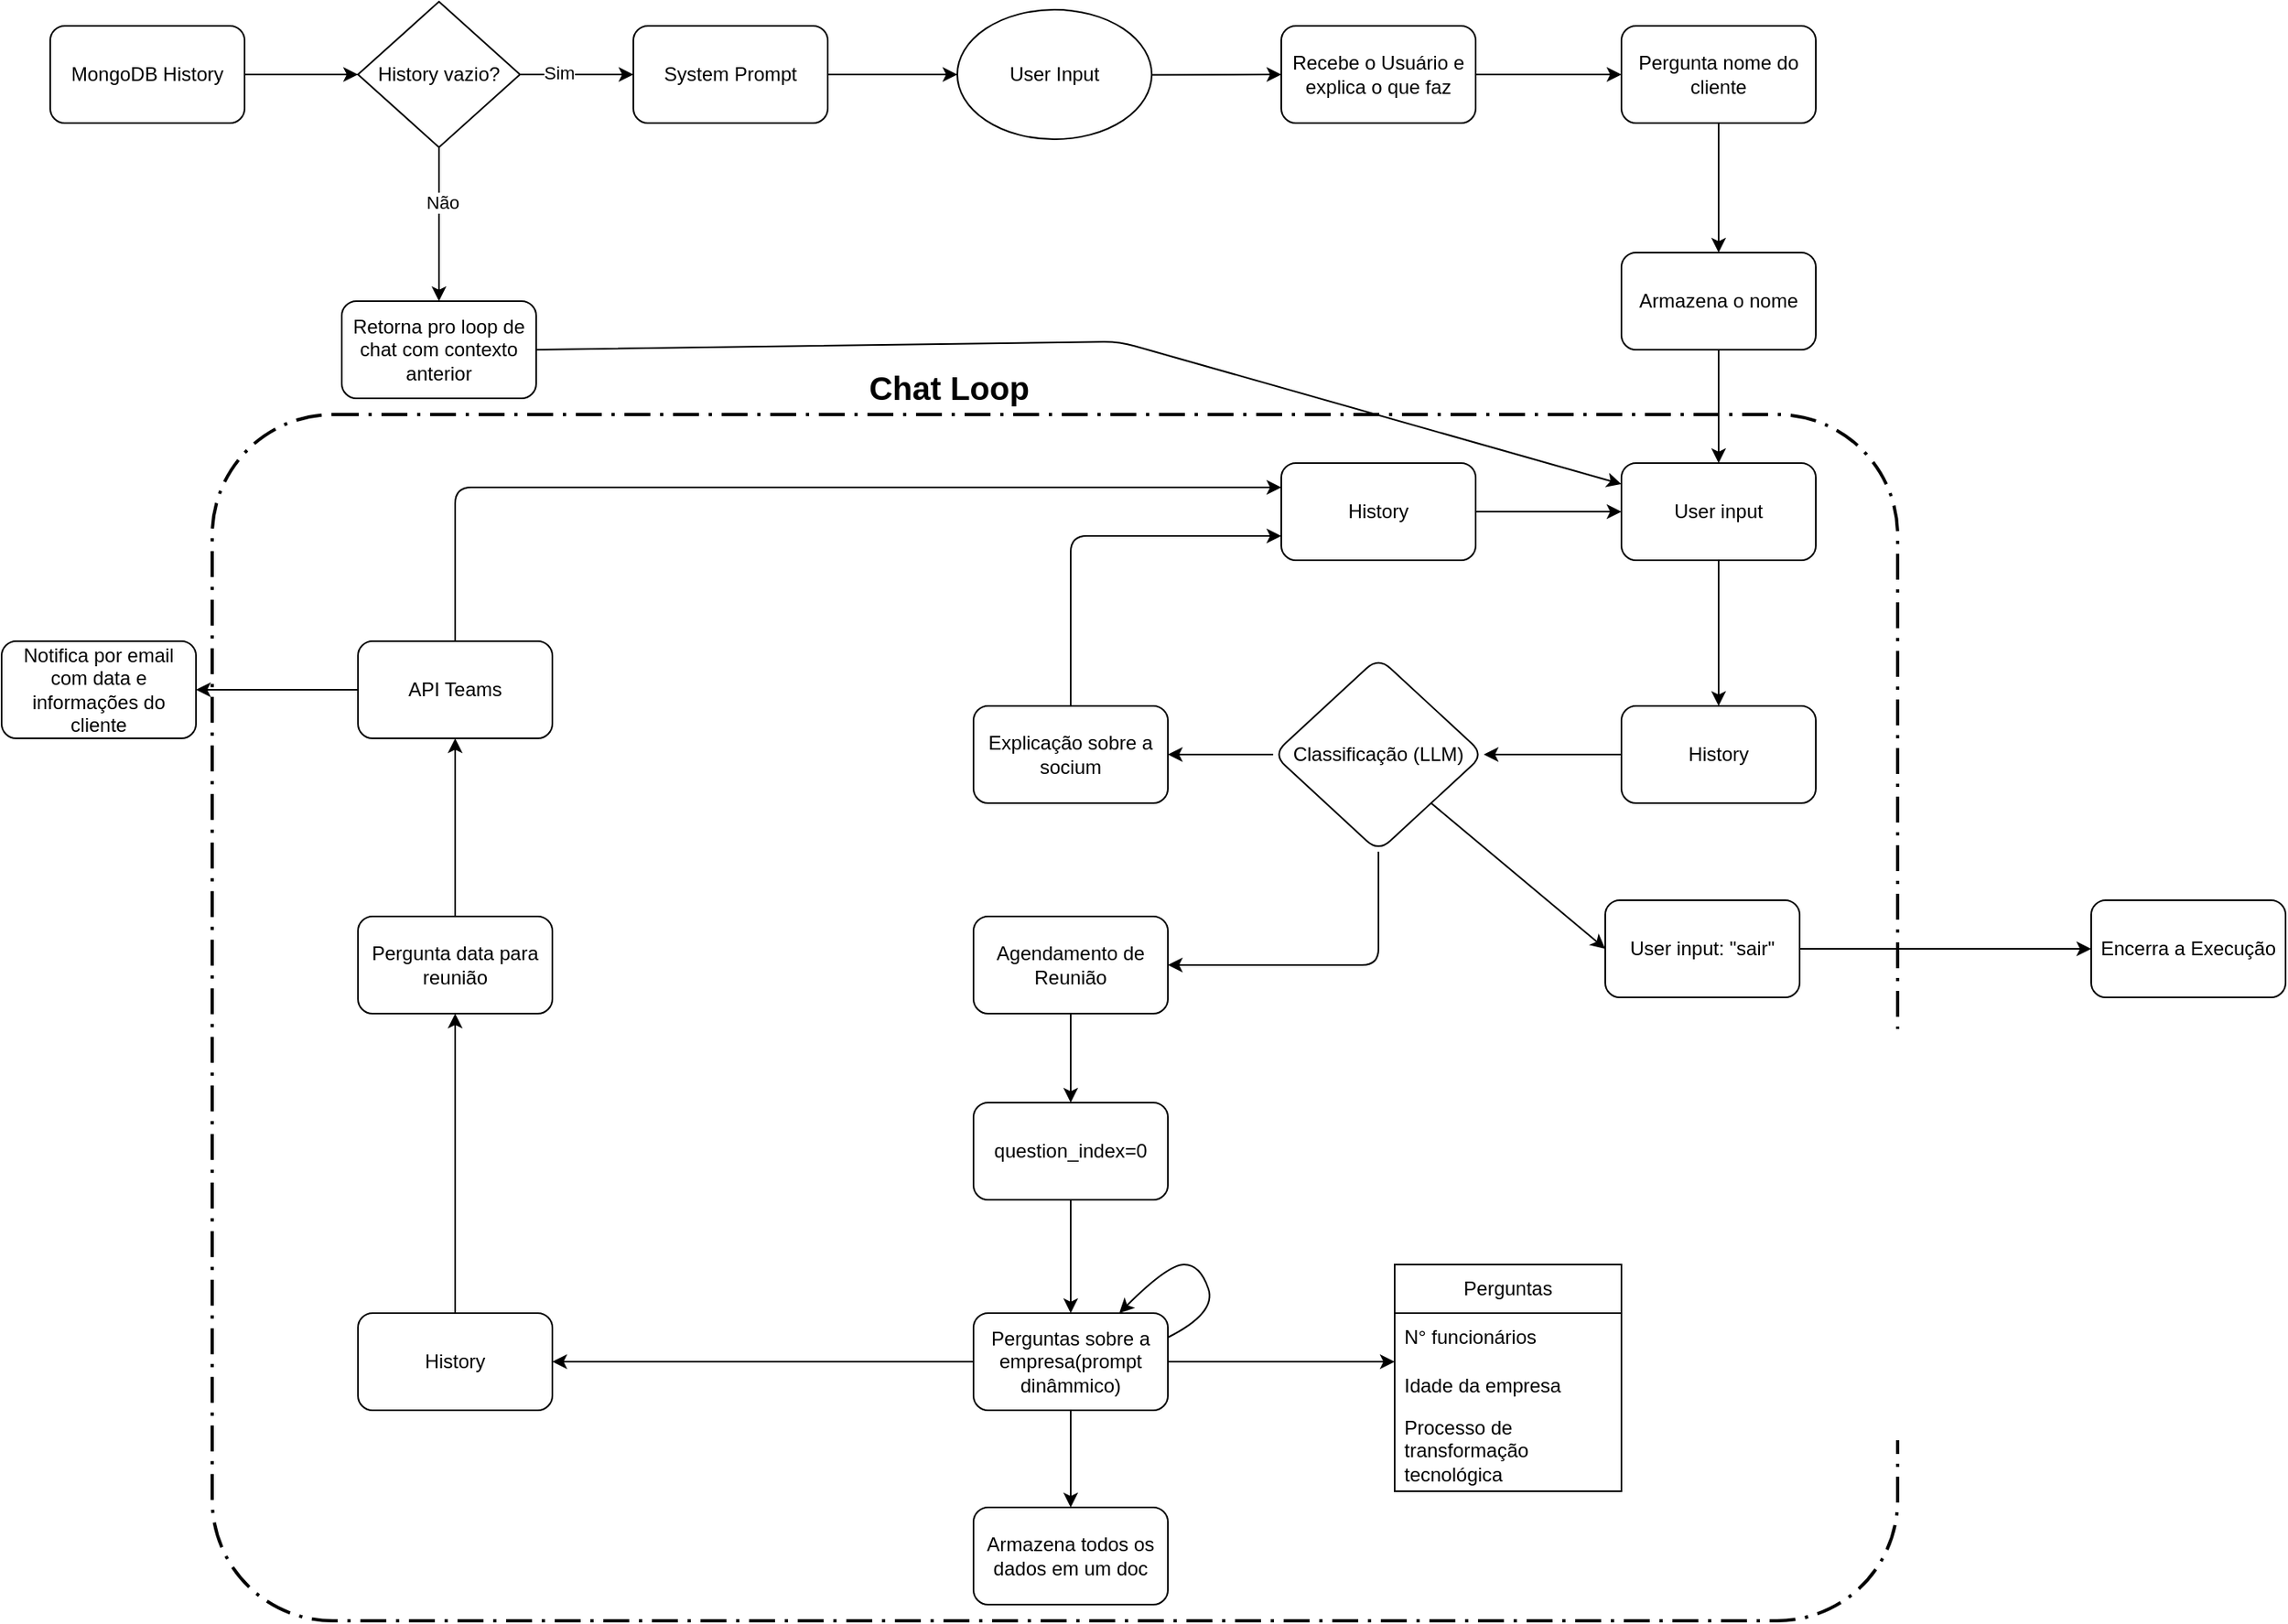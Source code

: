 <mxfile>
    <diagram id="QcJow2Y73pdRIlmZuyxi" name="Página-1">
        <mxGraphModel dx="939" dy="536" grid="1" gridSize="10" guides="1" tooltips="1" connect="1" arrows="1" fold="1" page="1" pageScale="1" pageWidth="827" pageHeight="1169" math="0" shadow="0">
            <root>
                <mxCell id="0"/>
                <mxCell id="1" parent="0"/>
                <mxCell id="9" value="" style="edgeStyle=none;html=1;" parent="1" source="3" target="7" edge="1">
                    <mxGeometry relative="1" as="geometry"/>
                </mxCell>
                <mxCell id="3" value="MongoDB History" style="rounded=1;whiteSpace=wrap;html=1;" parent="1" vertex="1">
                    <mxGeometry x="90" y="145" width="120" height="60" as="geometry"/>
                </mxCell>
                <mxCell id="19" value="" style="edgeStyle=none;html=1;" parent="1" source="5" target="18" edge="1">
                    <mxGeometry relative="1" as="geometry"/>
                </mxCell>
                <mxCell id="5" value="System Prompt" style="rounded=1;whiteSpace=wrap;html=1;" parent="1" vertex="1">
                    <mxGeometry x="450" y="145" width="120" height="60" as="geometry"/>
                </mxCell>
                <mxCell id="10" value="" style="edgeStyle=none;html=1;" parent="1" source="7" target="5" edge="1">
                    <mxGeometry relative="1" as="geometry"/>
                </mxCell>
                <mxCell id="16" value="Sim" style="edgeLabel;html=1;align=center;verticalAlign=middle;resizable=0;points=[];" parent="10" vertex="1" connectable="0">
                    <mxGeometry x="-0.314" y="1" relative="1" as="geometry">
                        <mxPoint as="offset"/>
                    </mxGeometry>
                </mxCell>
                <mxCell id="13" value="" style="edgeStyle=none;html=1;" parent="1" source="7" target="12" edge="1">
                    <mxGeometry relative="1" as="geometry"/>
                </mxCell>
                <mxCell id="15" value="Não" style="edgeLabel;html=1;align=center;verticalAlign=middle;resizable=0;points=[];" parent="13" vertex="1" connectable="0">
                    <mxGeometry x="-0.288" y="2" relative="1" as="geometry">
                        <mxPoint as="offset"/>
                    </mxGeometry>
                </mxCell>
                <mxCell id="7" value="History vazio?" style="rhombus;whiteSpace=wrap;html=1;" parent="1" vertex="1">
                    <mxGeometry x="280" y="130" width="100" height="90" as="geometry"/>
                </mxCell>
                <mxCell id="98" style="edgeStyle=none;html=1;exitX=1;exitY=0.5;exitDx=0;exitDy=0;" edge="1" parent="1" source="12" target="47">
                    <mxGeometry relative="1" as="geometry">
                        <Array as="points">
                            <mxPoint x="750" y="340"/>
                        </Array>
                    </mxGeometry>
                </mxCell>
                <mxCell id="12" value="Retorna pro loop de chat com contexto anterior" style="rounded=1;whiteSpace=wrap;html=1;" parent="1" vertex="1">
                    <mxGeometry x="270" y="315" width="120" height="60" as="geometry"/>
                </mxCell>
                <mxCell id="23" value="" style="edgeStyle=none;html=1;" parent="1" source="18" target="22" edge="1">
                    <mxGeometry relative="1" as="geometry"/>
                </mxCell>
                <mxCell id="18" value="User Input" style="ellipse;whiteSpace=wrap;html=1;" parent="1" vertex="1">
                    <mxGeometry x="650" y="135" width="120" height="80" as="geometry"/>
                </mxCell>
                <mxCell id="25" value="" style="edgeStyle=none;html=1;" parent="1" source="22" target="24" edge="1">
                    <mxGeometry relative="1" as="geometry"/>
                </mxCell>
                <mxCell id="22" value="Recebe o Usuário e explica o que faz" style="rounded=1;whiteSpace=wrap;html=1;" parent="1" vertex="1">
                    <mxGeometry x="850" y="145" width="120" height="60" as="geometry"/>
                </mxCell>
                <mxCell id="37" value="" style="edgeStyle=none;html=1;" parent="1" source="24" target="36" edge="1">
                    <mxGeometry relative="1" as="geometry"/>
                </mxCell>
                <mxCell id="24" value="Pergunta nome do cliente" style="whiteSpace=wrap;html=1;rounded=1;" parent="1" vertex="1">
                    <mxGeometry x="1060" y="145" width="120" height="60" as="geometry"/>
                </mxCell>
                <mxCell id="48" value="" style="edgeStyle=none;html=1;" parent="1" source="36" target="47" edge="1">
                    <mxGeometry relative="1" as="geometry"/>
                </mxCell>
                <mxCell id="36" value="Armazena o nome" style="whiteSpace=wrap;html=1;rounded=1;" parent="1" vertex="1">
                    <mxGeometry x="1060" y="285" width="120" height="60" as="geometry"/>
                </mxCell>
                <mxCell id="40" value="" style="rounded=1;arcSize=10;dashed=1;fillColor=none;gradientColor=none;dashPattern=8 3 1 3;strokeWidth=2;" parent="1" vertex="1">
                    <mxGeometry x="190" y="385" width="1040.5" height="745" as="geometry"/>
                </mxCell>
                <mxCell id="41" value="Chat Loop" style="text;html=1;align=center;verticalAlign=middle;whiteSpace=wrap;rounded=0;fontSize=20;fontStyle=1" parent="1" vertex="1">
                    <mxGeometry x="580" y="335" width="130" height="65" as="geometry"/>
                </mxCell>
                <mxCell id="58" value="" style="edgeStyle=none;html=1;" parent="1" source="47" target="57" edge="1">
                    <mxGeometry relative="1" as="geometry"/>
                </mxCell>
                <mxCell id="47" value="User input" style="rounded=1;whiteSpace=wrap;html=1;" parent="1" vertex="1">
                    <mxGeometry x="1060" y="415" width="120" height="60" as="geometry"/>
                </mxCell>
                <mxCell id="52" value="" style="edgeStyle=none;html=1;" parent="1" source="49" target="51" edge="1">
                    <mxGeometry relative="1" as="geometry"/>
                </mxCell>
                <mxCell id="54" value="" style="edgeStyle=none;html=1;" parent="1" source="49" target="53" edge="1">
                    <mxGeometry relative="1" as="geometry">
                        <Array as="points">
                            <mxPoint x="910" y="725"/>
                        </Array>
                    </mxGeometry>
                </mxCell>
                <mxCell id="72" style="edgeStyle=none;html=1;exitX=1;exitY=1;exitDx=0;exitDy=0;entryX=0;entryY=0.5;entryDx=0;entryDy=0;" parent="1" source="49" target="71" edge="1">
                    <mxGeometry relative="1" as="geometry"/>
                </mxCell>
                <mxCell id="49" value="Classificação (LLM)" style="rhombus;whiteSpace=wrap;html=1;rounded=1;" parent="1" vertex="1">
                    <mxGeometry x="845" y="535" width="130" height="120" as="geometry"/>
                </mxCell>
                <mxCell id="61" value="" style="edgeStyle=none;html=1;entryX=0;entryY=0.75;entryDx=0;entryDy=0;" parent="1" source="51" target="60" edge="1">
                    <mxGeometry relative="1" as="geometry">
                        <Array as="points">
                            <mxPoint x="720" y="460"/>
                        </Array>
                    </mxGeometry>
                </mxCell>
                <mxCell id="51" value="Explicação sobre a socium" style="whiteSpace=wrap;html=1;rounded=1;" parent="1" vertex="1">
                    <mxGeometry x="660" y="565" width="120" height="60" as="geometry"/>
                </mxCell>
                <mxCell id="96" value="" style="edgeStyle=none;html=1;" edge="1" parent="1" source="53" target="95">
                    <mxGeometry relative="1" as="geometry"/>
                </mxCell>
                <mxCell id="53" value="Agendamento de Reunião" style="whiteSpace=wrap;html=1;rounded=1;" parent="1" vertex="1">
                    <mxGeometry x="660" y="695" width="120" height="60" as="geometry"/>
                </mxCell>
                <mxCell id="59" value="" style="edgeStyle=none;html=1;" parent="1" source="57" target="49" edge="1">
                    <mxGeometry relative="1" as="geometry"/>
                </mxCell>
                <mxCell id="57" value="History" style="whiteSpace=wrap;html=1;rounded=1;" parent="1" vertex="1">
                    <mxGeometry x="1060" y="565" width="120" height="60" as="geometry"/>
                </mxCell>
                <mxCell id="62" value="" style="edgeStyle=none;html=1;" parent="1" source="60" target="47" edge="1">
                    <mxGeometry relative="1" as="geometry"/>
                </mxCell>
                <mxCell id="60" value="History" style="whiteSpace=wrap;html=1;rounded=1;" parent="1" vertex="1">
                    <mxGeometry x="850" y="415" width="120" height="60" as="geometry"/>
                </mxCell>
                <mxCell id="70" style="edgeStyle=none;html=1;entryX=0;entryY=0.25;entryDx=0;entryDy=0;" parent="1" source="65" target="60" edge="1">
                    <mxGeometry relative="1" as="geometry">
                        <Array as="points">
                            <mxPoint x="340" y="430"/>
                        </Array>
                    </mxGeometry>
                </mxCell>
                <mxCell id="76" value="" style="edgeStyle=none;html=1;" parent="1" source="65" target="75" edge="1">
                    <mxGeometry relative="1" as="geometry"/>
                </mxCell>
                <mxCell id="65" value="API Teams" style="rounded=1;whiteSpace=wrap;html=1;" parent="1" vertex="1">
                    <mxGeometry x="280" y="525" width="120" height="60" as="geometry"/>
                </mxCell>
                <mxCell id="68" value="" style="edgeStyle=none;html=1;" parent="1" source="66" target="65" edge="1">
                    <mxGeometry relative="1" as="geometry"/>
                </mxCell>
                <mxCell id="66" value="Pergunta data para reunião" style="whiteSpace=wrap;html=1;rounded=1;" parent="1" vertex="1">
                    <mxGeometry x="280" y="695" width="120" height="60" as="geometry"/>
                </mxCell>
                <mxCell id="74" value="" style="edgeStyle=none;html=1;" parent="1" source="71" target="73" edge="1">
                    <mxGeometry relative="1" as="geometry"/>
                </mxCell>
                <mxCell id="71" value="User input: &quot;sair&quot;" style="rounded=1;whiteSpace=wrap;html=1;" parent="1" vertex="1">
                    <mxGeometry x="1050" y="685" width="120" height="60" as="geometry"/>
                </mxCell>
                <mxCell id="73" value="Encerra a Execução" style="whiteSpace=wrap;html=1;rounded=1;" parent="1" vertex="1">
                    <mxGeometry x="1350" y="685" width="120" height="60" as="geometry"/>
                </mxCell>
                <mxCell id="75" value="Notifica por email com data e informações do cliente" style="whiteSpace=wrap;html=1;rounded=1;" parent="1" vertex="1">
                    <mxGeometry x="60" y="525" width="120" height="60" as="geometry"/>
                </mxCell>
                <mxCell id="85" style="edgeStyle=none;html=1;exitX=1;exitY=0.5;exitDx=0;exitDy=0;entryX=0;entryY=0;entryDx=0;entryDy=0;entryPerimeter=0;" parent="1" source="78" target="82" edge="1">
                    <mxGeometry relative="1" as="geometry"/>
                </mxCell>
                <mxCell id="87" value="" style="edgeStyle=none;html=1;" parent="1" source="78" target="86" edge="1">
                    <mxGeometry relative="1" as="geometry"/>
                </mxCell>
                <mxCell id="89" value="" style="edgeStyle=none;html=1;" parent="1" source="78" target="88" edge="1">
                    <mxGeometry relative="1" as="geometry"/>
                </mxCell>
                <mxCell id="78" value="Perguntas sobre a empresa(prompt dinâmmico)" style="whiteSpace=wrap;html=1;rounded=1;" parent="1" vertex="1">
                    <mxGeometry x="660" y="940" width="120" height="60" as="geometry"/>
                </mxCell>
                <mxCell id="80" value="Perguntas" style="swimlane;fontStyle=0;childLayout=stackLayout;horizontal=1;startSize=30;horizontalStack=0;resizeParent=1;resizeParentMax=0;resizeLast=0;collapsible=1;marginBottom=0;whiteSpace=wrap;html=1;" parent="1" vertex="1">
                    <mxGeometry x="920" y="910" width="140" height="140" as="geometry"/>
                </mxCell>
                <mxCell id="81" value="N° funcionários" style="text;strokeColor=none;fillColor=none;align=left;verticalAlign=middle;spacingLeft=4;spacingRight=4;overflow=hidden;points=[[0,0.5],[1,0.5]];portConstraint=eastwest;rotatable=0;whiteSpace=wrap;html=1;" parent="80" vertex="1">
                    <mxGeometry y="30" width="140" height="30" as="geometry"/>
                </mxCell>
                <mxCell id="82" value="Idade da empresa" style="text;strokeColor=none;fillColor=none;align=left;verticalAlign=middle;spacingLeft=4;spacingRight=4;overflow=hidden;points=[[0,0.5],[1,0.5]];portConstraint=eastwest;rotatable=0;whiteSpace=wrap;html=1;" parent="80" vertex="1">
                    <mxGeometry y="60" width="140" height="30" as="geometry"/>
                </mxCell>
                <mxCell id="83" value="Processo de transformação tecnológica" style="text;strokeColor=none;fillColor=none;align=left;verticalAlign=middle;spacingLeft=4;spacingRight=4;overflow=hidden;points=[[0,0.5],[1,0.5]];portConstraint=eastwest;rotatable=0;whiteSpace=wrap;html=1;" parent="80" vertex="1">
                    <mxGeometry y="90" width="140" height="50" as="geometry"/>
                </mxCell>
                <mxCell id="90" value="" style="edgeStyle=none;html=1;" parent="1" source="86" target="66" edge="1">
                    <mxGeometry relative="1" as="geometry"/>
                </mxCell>
                <mxCell id="86" value="History" style="whiteSpace=wrap;html=1;rounded=1;" parent="1" vertex="1">
                    <mxGeometry x="280" y="940" width="120" height="60" as="geometry"/>
                </mxCell>
                <mxCell id="88" value="Armazena todos os dados em um doc" style="whiteSpace=wrap;html=1;rounded=1;" parent="1" vertex="1">
                    <mxGeometry x="660" y="1060" width="120" height="60" as="geometry"/>
                </mxCell>
                <mxCell id="93" value="" style="curved=1;endArrow=classic;html=1;entryX=0.75;entryY=0;entryDx=0;entryDy=0;exitX=1;exitY=0.25;exitDx=0;exitDy=0;" edge="1" parent="1" source="78" target="78">
                    <mxGeometry width="50" height="50" relative="1" as="geometry">
                        <mxPoint x="810" y="940" as="sourcePoint"/>
                        <mxPoint x="860" y="890" as="targetPoint"/>
                        <Array as="points">
                            <mxPoint x="810" y="940"/>
                            <mxPoint x="800" y="910"/>
                            <mxPoint x="780" y="910"/>
                        </Array>
                    </mxGeometry>
                </mxCell>
                <mxCell id="97" style="edgeStyle=none;html=1;exitX=0.5;exitY=1;exitDx=0;exitDy=0;entryX=0.5;entryY=0;entryDx=0;entryDy=0;" edge="1" parent="1" source="95" target="78">
                    <mxGeometry relative="1" as="geometry"/>
                </mxCell>
                <mxCell id="95" value="question_index=0" style="whiteSpace=wrap;html=1;rounded=1;" vertex="1" parent="1">
                    <mxGeometry x="660" y="810" width="120" height="60" as="geometry"/>
                </mxCell>
            </root>
        </mxGraphModel>
    </diagram>
</mxfile>